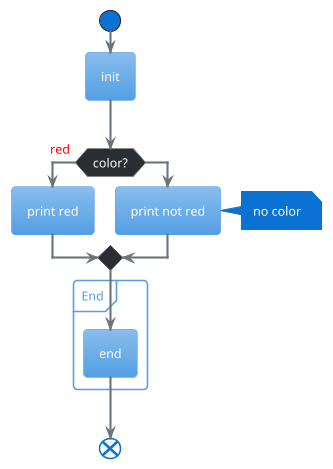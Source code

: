 ' Do not edit
' Theme Gallery
' autogenerated by script
'
@startuml
!$PUML_MODE = "dark"
!theme cloudscape-design
start
:init;
-> test of color;
if (color?) is (<color:red>red) then
  :print red;
else 
  :print not red;
  note right: no color
endif
partition End {
  :end;
}
-> this is the end;
end
@enduml
